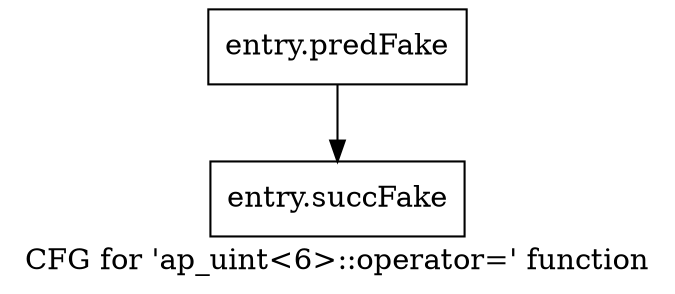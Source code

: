 digraph "CFG for 'ap_uint\<6\>::operator=' function" {
	label="CFG for 'ap_uint\<6\>::operator=' function";

	Node0x477c2b0 [shape=record,filename="",linenumber="",label="{entry.predFake}"];
	Node0x477c2b0 -> Node0x475fbe0[ callList="" memoryops="" filename="/proj/xbuilds/2019.2_0801_1/installs/lin64/Scout/HEAD/include/ap_int.h"];
	Node0x475fbe0 [shape=record,filename="/proj/xbuilds/2019.2_0801_1/installs/lin64/Scout/HEAD/include/ap_int.h",linenumber="277",label="{entry.succFake}"];
}

